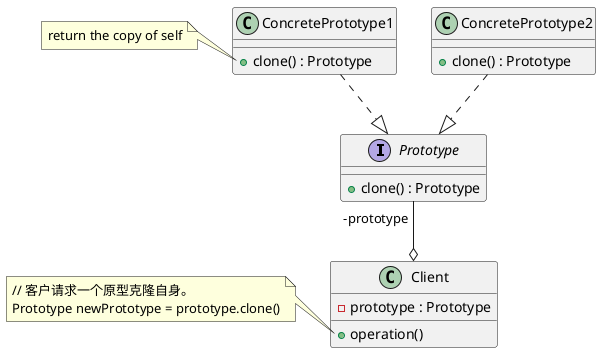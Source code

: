 @startuml

interface Prototype {
    + clone() : Prototype
}

class ConcretePrototype1 {
    + clone() : Prototype
}

class ConcretePrototype2 {
    + clone() : Prototype
}

class Client {
    - prototype : Prototype
    + operation()
}

ConcretePrototype1 ..|> Prototype
ConcretePrototype2 ..|> Prototype
Prototype "-prototype" --o Client

note left of ConcretePrototype1::"clone()"
    return the copy of self
end note

note left of Client::"operation()"
    // 客户请求一个原型克隆自身。
    Prototype newPrototype = prototype.clone()
end note

@enduml
